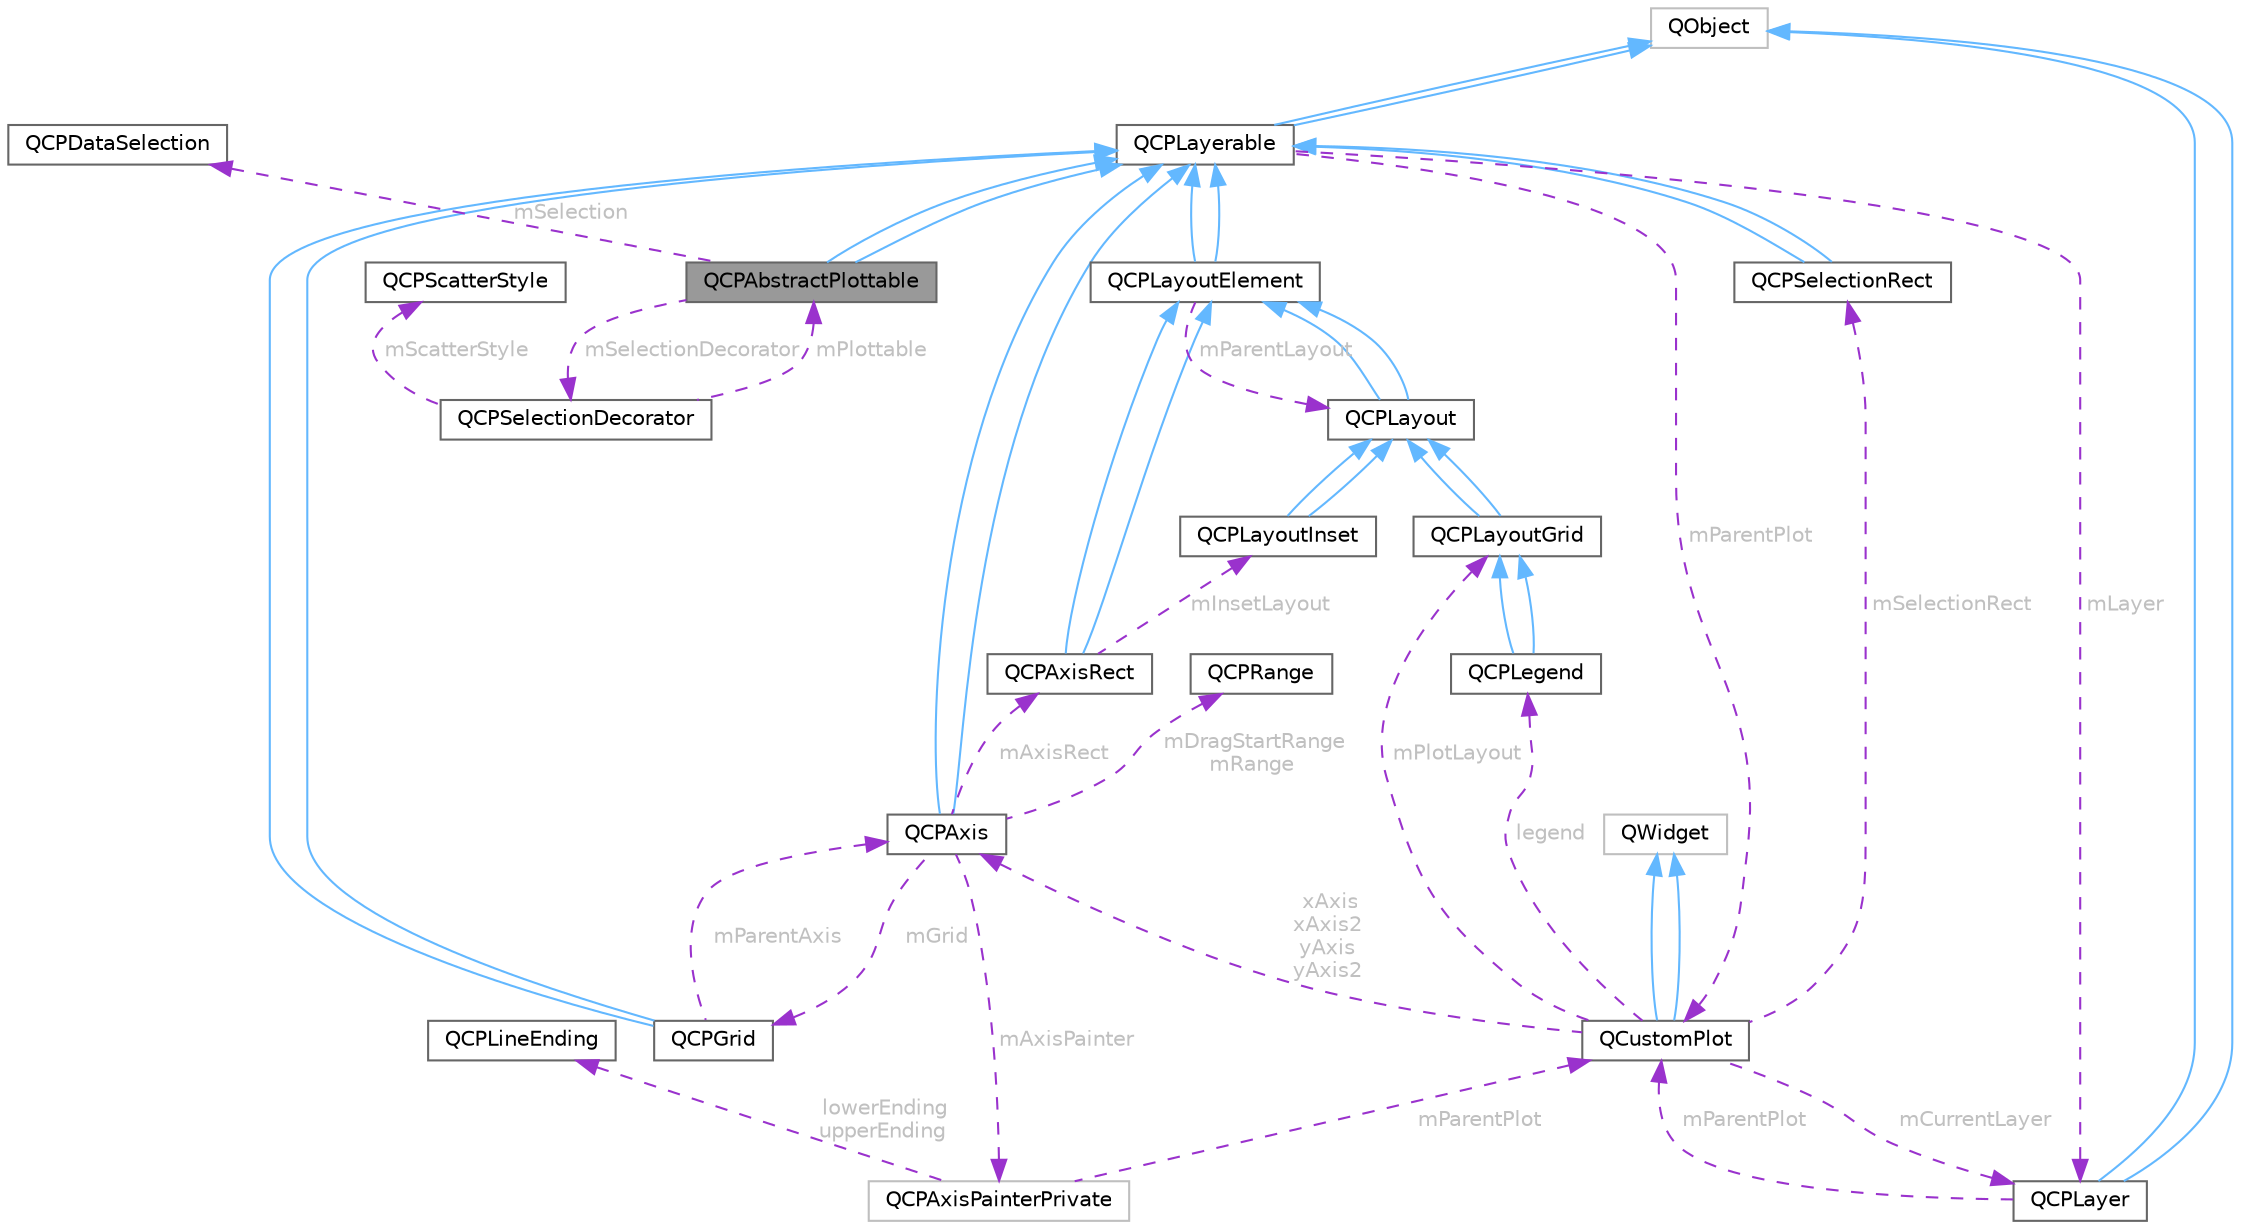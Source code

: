 digraph "QCPAbstractPlottable"
{
 // LATEX_PDF_SIZE
  bgcolor="transparent";
  edge [fontname=Helvetica,fontsize=10,labelfontname=Helvetica,labelfontsize=10];
  node [fontname=Helvetica,fontsize=10,shape=box,height=0.2,width=0.4];
  Node1 [id="Node000001",label="QCPAbstractPlottable",height=0.2,width=0.4,color="gray40", fillcolor="grey60", style="filled", fontcolor="black",tooltip="The abstract base class for all data representing objects in a plot."];
  Node2 -> Node1 [id="edge1_Node000001_Node000002",dir="back",color="steelblue1",style="solid",tooltip=" "];
  Node2 [id="Node000002",label="QCPLayerable",height=0.2,width=0.4,color="gray40", fillcolor="white", style="filled",URL="$class_q_c_p_layerable.html",tooltip="Base class for all drawable objects."];
  Node3 -> Node2 [id="edge2_Node000002_Node000003",dir="back",color="steelblue1",style="solid",tooltip=" "];
  Node3 [id="Node000003",label="QObject",height=0.2,width=0.4,color="grey75", fillcolor="white", style="filled",tooltip=" "];
  Node3 -> Node2 [id="edge3_Node000002_Node000003",dir="back",color="steelblue1",style="solid",tooltip=" "];
  Node4 -> Node2 [id="edge4_Node000002_Node000004",dir="back",color="darkorchid3",style="dashed",tooltip=" ",label=" mParentPlot",fontcolor="grey" ];
  Node4 [id="Node000004",label="QCustomPlot",height=0.2,width=0.4,color="gray40", fillcolor="white", style="filled",URL="$class_q_custom_plot.html",tooltip="The central class of the library. This is the QWidget which displays the plot and interacts with the ..."];
  Node5 -> Node4 [id="edge5_Node000004_Node000005",dir="back",color="steelblue1",style="solid",tooltip=" "];
  Node5 [id="Node000005",label="QWidget",height=0.2,width=0.4,color="grey75", fillcolor="white", style="filled",tooltip=" "];
  Node5 -> Node4 [id="edge6_Node000004_Node000005",dir="back",color="steelblue1",style="solid",tooltip=" "];
  Node6 -> Node4 [id="edge7_Node000004_Node000006",dir="back",color="darkorchid3",style="dashed",tooltip=" ",label=" xAxis\nxAxis2\nyAxis\nyAxis2",fontcolor="grey" ];
  Node6 [id="Node000006",label="QCPAxis",height=0.2,width=0.4,color="gray40", fillcolor="white", style="filled",URL="$class_q_c_p_axis.html",tooltip="Manages a single axis inside a QCustomPlot."];
  Node2 -> Node6 [id="edge8_Node000006_Node000002",dir="back",color="steelblue1",style="solid",tooltip=" "];
  Node2 -> Node6 [id="edge9_Node000006_Node000002",dir="back",color="steelblue1",style="solid",tooltip=" "];
  Node7 -> Node6 [id="edge10_Node000006_Node000007",dir="back",color="darkorchid3",style="dashed",tooltip=" ",label=" mAxisRect",fontcolor="grey" ];
  Node7 [id="Node000007",label="QCPAxisRect",height=0.2,width=0.4,color="gray40", fillcolor="white", style="filled",URL="$class_q_c_p_axis_rect.html",tooltip="Holds multiple axes and arranges them in a rectangular shape."];
  Node8 -> Node7 [id="edge11_Node000007_Node000008",dir="back",color="steelblue1",style="solid",tooltip=" "];
  Node8 [id="Node000008",label="QCPLayoutElement",height=0.2,width=0.4,color="gray40", fillcolor="white", style="filled",URL="$class_q_c_p_layout_element.html",tooltip="The abstract base class for all objects that form the layout system."];
  Node2 -> Node8 [id="edge12_Node000008_Node000002",dir="back",color="steelblue1",style="solid",tooltip=" "];
  Node2 -> Node8 [id="edge13_Node000008_Node000002",dir="back",color="steelblue1",style="solid",tooltip=" "];
  Node9 -> Node8 [id="edge14_Node000008_Node000009",dir="back",color="darkorchid3",style="dashed",tooltip=" ",label=" mParentLayout",fontcolor="grey" ];
  Node9 [id="Node000009",label="QCPLayout",height=0.2,width=0.4,color="gray40", fillcolor="white", style="filled",URL="$class_q_c_p_layout.html",tooltip="The abstract base class for layouts."];
  Node8 -> Node9 [id="edge15_Node000009_Node000008",dir="back",color="steelblue1",style="solid",tooltip=" "];
  Node8 -> Node9 [id="edge16_Node000009_Node000008",dir="back",color="steelblue1",style="solid",tooltip=" "];
  Node8 -> Node7 [id="edge17_Node000007_Node000008",dir="back",color="steelblue1",style="solid",tooltip=" "];
  Node10 -> Node7 [id="edge18_Node000007_Node000010",dir="back",color="darkorchid3",style="dashed",tooltip=" ",label=" mInsetLayout",fontcolor="grey" ];
  Node10 [id="Node000010",label="QCPLayoutInset",height=0.2,width=0.4,color="gray40", fillcolor="white", style="filled",URL="$class_q_c_p_layout_inset.html",tooltip="A layout that places child elements aligned to the border or arbitrarily positioned."];
  Node9 -> Node10 [id="edge19_Node000010_Node000009",dir="back",color="steelblue1",style="solid",tooltip=" "];
  Node9 -> Node10 [id="edge20_Node000010_Node000009",dir="back",color="steelblue1",style="solid",tooltip=" "];
  Node11 -> Node6 [id="edge21_Node000006_Node000011",dir="back",color="darkorchid3",style="dashed",tooltip=" ",label=" mDragStartRange\nmRange",fontcolor="grey" ];
  Node11 [id="Node000011",label="QCPRange",height=0.2,width=0.4,color="gray40", fillcolor="white", style="filled",URL="$class_q_c_p_range.html",tooltip="Represents the range an axis is encompassing."];
  Node12 -> Node6 [id="edge22_Node000006_Node000012",dir="back",color="darkorchid3",style="dashed",tooltip=" ",label=" mGrid",fontcolor="grey" ];
  Node12 [id="Node000012",label="QCPGrid",height=0.2,width=0.4,color="gray40", fillcolor="white", style="filled",URL="$class_q_c_p_grid.html",tooltip="Responsible for drawing the grid of a QCPAxis."];
  Node2 -> Node12 [id="edge23_Node000012_Node000002",dir="back",color="steelblue1",style="solid",tooltip=" "];
  Node2 -> Node12 [id="edge24_Node000012_Node000002",dir="back",color="steelblue1",style="solid",tooltip=" "];
  Node6 -> Node12 [id="edge25_Node000012_Node000006",dir="back",color="darkorchid3",style="dashed",tooltip=" ",label=" mParentAxis",fontcolor="grey" ];
  Node13 -> Node6 [id="edge26_Node000006_Node000013",dir="back",color="darkorchid3",style="dashed",tooltip=" ",label=" mAxisPainter",fontcolor="grey" ];
  Node13 [id="Node000013",label="QCPAxisPainterPrivate",height=0.2,width=0.4,color="grey75", fillcolor="white", style="filled",URL="$class_q_c_p_axis_painter_private.html",tooltip=" "];
  Node14 -> Node13 [id="edge27_Node000013_Node000014",dir="back",color="darkorchid3",style="dashed",tooltip=" ",label=" lowerEnding\nupperEnding",fontcolor="grey" ];
  Node14 [id="Node000014",label="QCPLineEnding",height=0.2,width=0.4,color="gray40", fillcolor="white", style="filled",URL="$class_q_c_p_line_ending.html",tooltip="Handles the different ending decorations for line-like items."];
  Node4 -> Node13 [id="edge28_Node000013_Node000004",dir="back",color="darkorchid3",style="dashed",tooltip=" ",label=" mParentPlot",fontcolor="grey" ];
  Node15 -> Node4 [id="edge29_Node000004_Node000015",dir="back",color="darkorchid3",style="dashed",tooltip=" ",label=" legend",fontcolor="grey" ];
  Node15 [id="Node000015",label="QCPLegend",height=0.2,width=0.4,color="gray40", fillcolor="white", style="filled",URL="$class_q_c_p_legend.html",tooltip="Manages a legend inside a QCustomPlot."];
  Node16 -> Node15 [id="edge30_Node000015_Node000016",dir="back",color="steelblue1",style="solid",tooltip=" "];
  Node16 [id="Node000016",label="QCPLayoutGrid",height=0.2,width=0.4,color="gray40", fillcolor="white", style="filled",URL="$class_q_c_p_layout_grid.html",tooltip="A layout that arranges child elements in a grid."];
  Node9 -> Node16 [id="edge31_Node000016_Node000009",dir="back",color="steelblue1",style="solid",tooltip=" "];
  Node9 -> Node16 [id="edge32_Node000016_Node000009",dir="back",color="steelblue1",style="solid",tooltip=" "];
  Node16 -> Node15 [id="edge33_Node000015_Node000016",dir="back",color="steelblue1",style="solid",tooltip=" "];
  Node16 -> Node4 [id="edge34_Node000004_Node000016",dir="back",color="darkorchid3",style="dashed",tooltip=" ",label=" mPlotLayout",fontcolor="grey" ];
  Node17 -> Node4 [id="edge35_Node000004_Node000017",dir="back",color="darkorchid3",style="dashed",tooltip=" ",label=" mCurrentLayer",fontcolor="grey" ];
  Node17 [id="Node000017",label="QCPLayer",height=0.2,width=0.4,color="gray40", fillcolor="white", style="filled",URL="$class_q_c_p_layer.html",tooltip="A layer that may contain objects, to control the rendering order."];
  Node3 -> Node17 [id="edge36_Node000017_Node000003",dir="back",color="steelblue1",style="solid",tooltip=" "];
  Node3 -> Node17 [id="edge37_Node000017_Node000003",dir="back",color="steelblue1",style="solid",tooltip=" "];
  Node4 -> Node17 [id="edge38_Node000017_Node000004",dir="back",color="darkorchid3",style="dashed",tooltip=" ",label=" mParentPlot",fontcolor="grey" ];
  Node18 -> Node4 [id="edge39_Node000004_Node000018",dir="back",color="darkorchid3",style="dashed",tooltip=" ",label=" mSelectionRect",fontcolor="grey" ];
  Node18 [id="Node000018",label="QCPSelectionRect",height=0.2,width=0.4,color="gray40", fillcolor="white", style="filled",URL="$class_q_c_p_selection_rect.html",tooltip="Provides rect/rubber-band data selection and range zoom interaction."];
  Node2 -> Node18 [id="edge40_Node000018_Node000002",dir="back",color="steelblue1",style="solid",tooltip=" "];
  Node2 -> Node18 [id="edge41_Node000018_Node000002",dir="back",color="steelblue1",style="solid",tooltip=" "];
  Node17 -> Node2 [id="edge42_Node000002_Node000017",dir="back",color="darkorchid3",style="dashed",tooltip=" ",label=" mLayer",fontcolor="grey" ];
  Node2 -> Node1 [id="edge43_Node000001_Node000002",dir="back",color="steelblue1",style="solid",tooltip=" "];
  Node19 -> Node1 [id="edge44_Node000001_Node000019",dir="back",color="darkorchid3",style="dashed",tooltip=" ",label=" mSelection",fontcolor="grey" ];
  Node19 [id="Node000019",label="QCPDataSelection",height=0.2,width=0.4,color="gray40", fillcolor="white", style="filled",URL="$class_q_c_p_data_selection.html",tooltip="Describes a data set by holding multiple QCPDataRange instances."];
  Node20 -> Node1 [id="edge45_Node000001_Node000020",dir="back",color="darkorchid3",style="dashed",tooltip=" ",label=" mSelectionDecorator",fontcolor="grey" ];
  Node20 [id="Node000020",label="QCPSelectionDecorator",height=0.2,width=0.4,color="gray40", fillcolor="white", style="filled",URL="$class_q_c_p_selection_decorator.html",tooltip="Controls how a plottable's data selection is drawn."];
  Node21 -> Node20 [id="edge46_Node000020_Node000021",dir="back",color="darkorchid3",style="dashed",tooltip=" ",label=" mScatterStyle",fontcolor="grey" ];
  Node21 [id="Node000021",label="QCPScatterStyle",height=0.2,width=0.4,color="gray40", fillcolor="white", style="filled",URL="$class_q_c_p_scatter_style.html",tooltip="Represents the visual appearance of scatter points."];
  Node1 -> Node20 [id="edge47_Node000020_Node000001",dir="back",color="darkorchid3",style="dashed",tooltip=" ",label=" mPlottable",fontcolor="grey" ];
}
